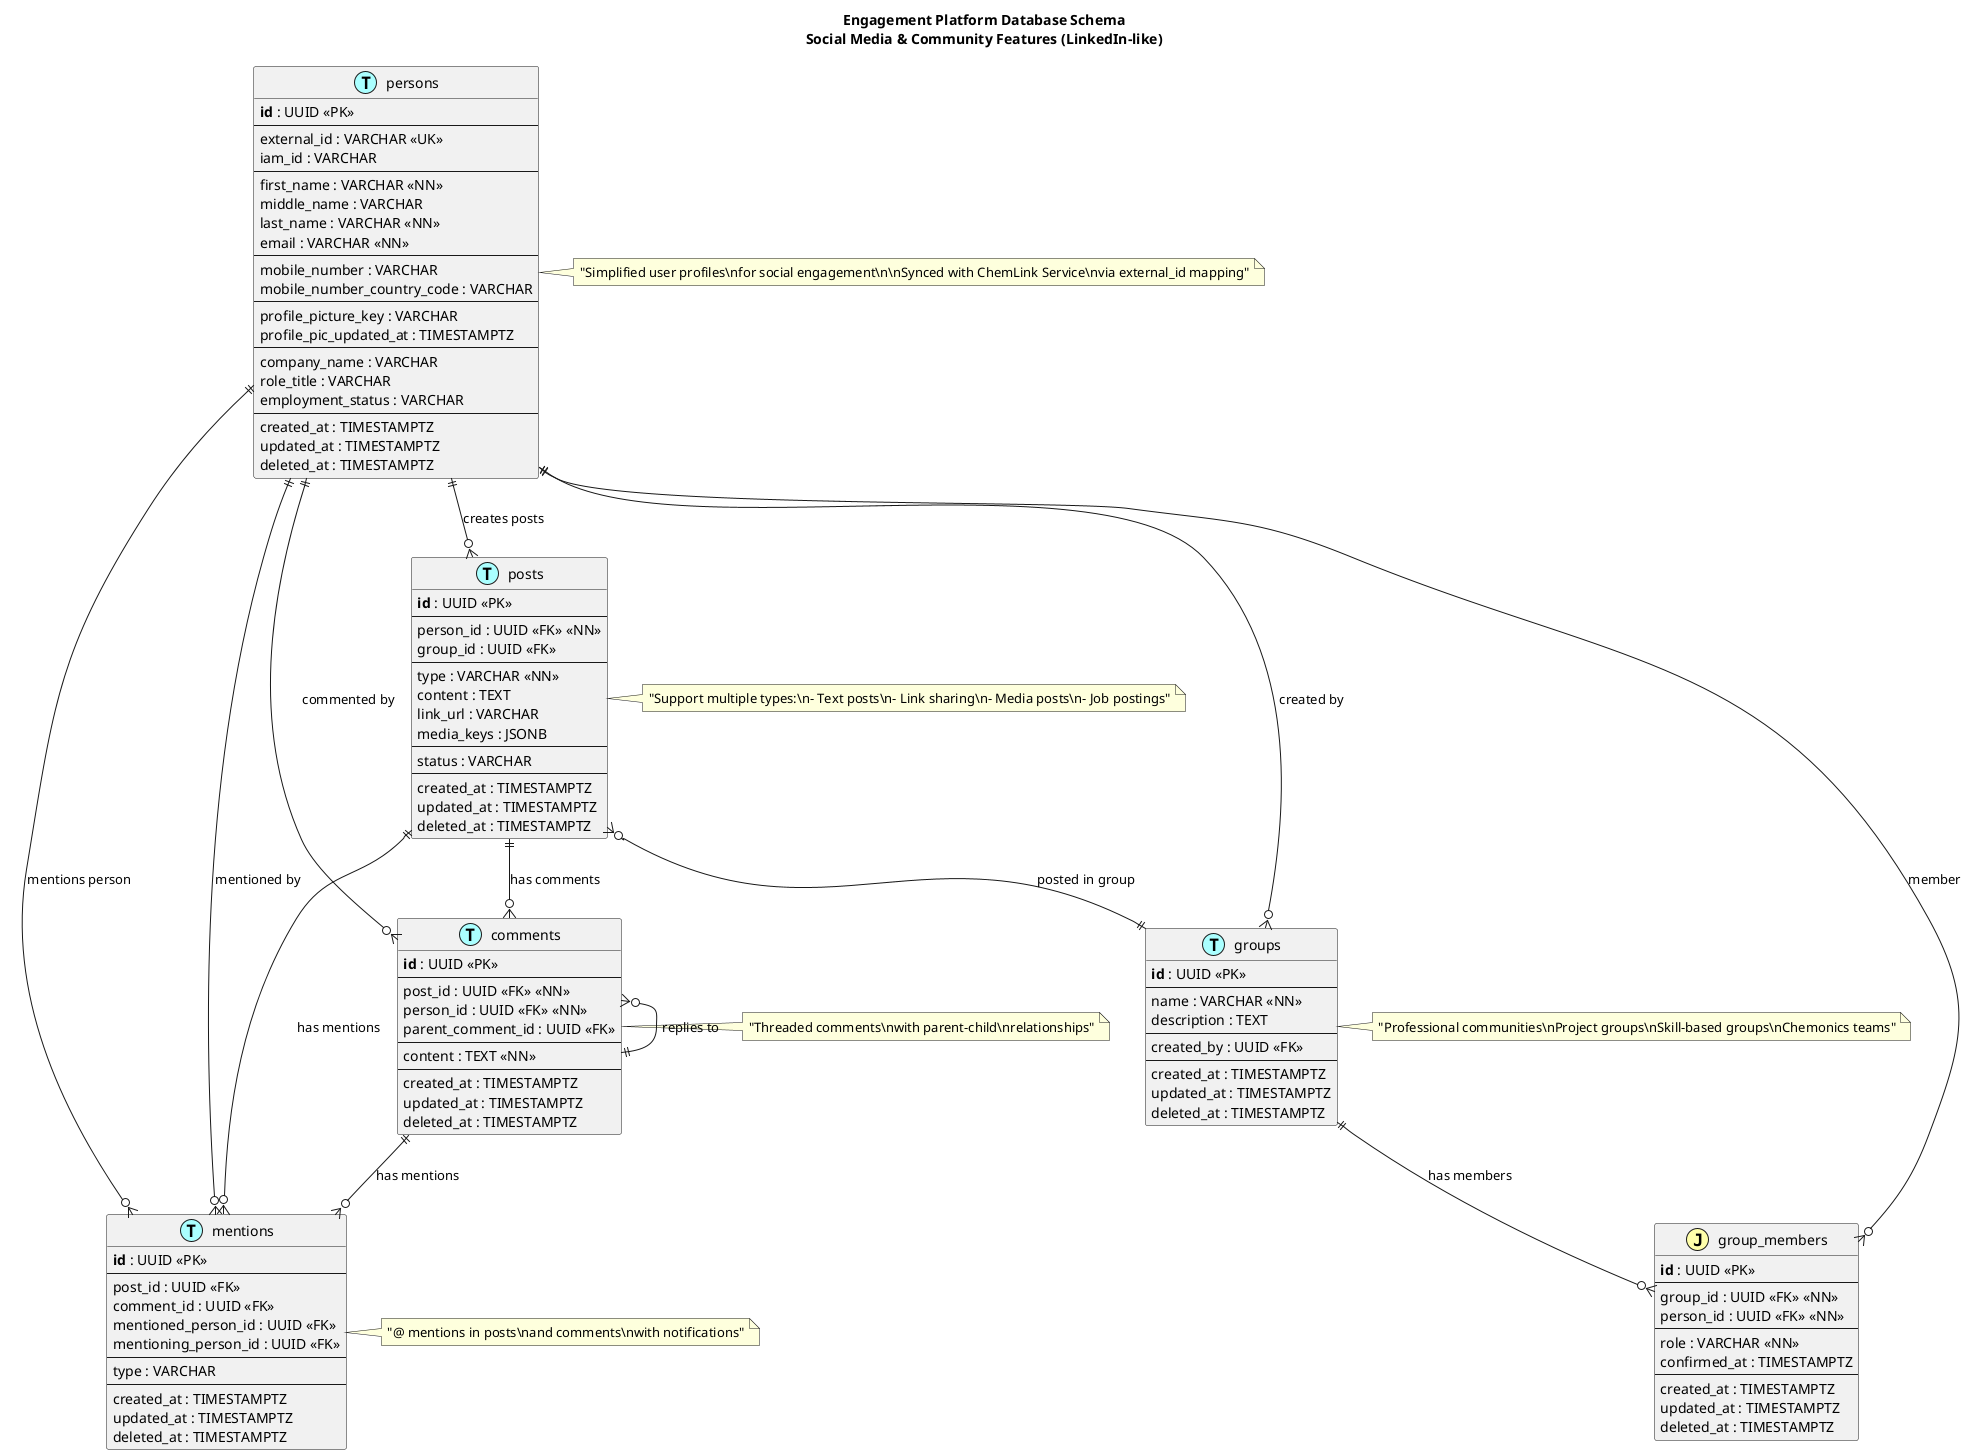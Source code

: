 @startuml Engagement Platform Database ERD
!define table(x) entity x << (T,#AAFFFF) >>
!define junction(x) entity x << (J,#FFFFAA) >>

title Engagement Platform Database Schema\nSocial Media & Community Features (LinkedIn-like)

' Core User Management
table(persons) {
  **id** : UUID <<PK>>
  --
  external_id : VARCHAR <<UK>>
  iam_id : VARCHAR
  --
  first_name : VARCHAR <<NN>>
  middle_name : VARCHAR
  last_name : VARCHAR <<NN>>
  email : VARCHAR <<NN>>
  --
  mobile_number : VARCHAR
  mobile_number_country_code : VARCHAR
  --
  profile_picture_key : VARCHAR
  profile_pic_updated_at : TIMESTAMPTZ
  --
  company_name : VARCHAR
  role_title : VARCHAR
  employment_status : VARCHAR
  --
  created_at : TIMESTAMPTZ
  updated_at : TIMESTAMPTZ
  deleted_at : TIMESTAMPTZ
}

' Social Groups/Communities
table(groups) {
  **id** : UUID <<PK>>
  --
  name : VARCHAR <<NN>>
  description : TEXT
  --
  created_by : UUID <<FK>>
  --
  created_at : TIMESTAMPTZ
  updated_at : TIMESTAMPTZ
  deleted_at : TIMESTAMPTZ
}

' Group Membership
junction(group_members) {
  **id** : UUID <<PK>>
  --
  group_id : UUID <<FK>> <<NN>>
  person_id : UUID <<FK>> <<NN>>
  --
  role : VARCHAR <<NN>>
  confirmed_at : TIMESTAMPTZ
  --
  created_at : TIMESTAMPTZ
  updated_at : TIMESTAMPTZ
  deleted_at : TIMESTAMPTZ
}

' Social Posts
table(posts) {
  **id** : UUID <<PK>>
  --
  person_id : UUID <<FK>> <<NN>>
  group_id : UUID <<FK>>
  --
  type : VARCHAR <<NN>>
  content : TEXT
  link_url : VARCHAR
  media_keys : JSONB
  --
  status : VARCHAR
  --
  created_at : TIMESTAMPTZ
  updated_at : TIMESTAMPTZ
  deleted_at : TIMESTAMPTZ
}

' Post Comments
table(comments) {
  **id** : UUID <<PK>>
  --
  post_id : UUID <<FK>> <<NN>>
  person_id : UUID <<FK>> <<NN>>
  parent_comment_id : UUID <<FK>>
  --
  content : TEXT <<NN>>
  --
  created_at : TIMESTAMPTZ
  updated_at : TIMESTAMPTZ
  deleted_at : TIMESTAMPTZ
}

' User Mentions in Posts/Comments
table(mentions) {
  **id** : UUID <<PK>>
  --
  post_id : UUID <<FK>>
  comment_id : UUID <<FK>>
  mentioned_person_id : UUID <<FK>>
  mentioning_person_id : UUID <<FK>>
  --
  type : VARCHAR
  --
  created_at : TIMESTAMPTZ
  updated_at : TIMESTAMPTZ
  deleted_at : TIMESTAMPTZ
}

' Core Relationships
groups ||--o{ group_members : "has members"
group_members }o--|| persons : "member"
groups }o--|| persons : "created by"

persons ||--o{ posts : "creates posts"
posts }o--|| groups : "posted in group"

posts ||--o{ comments : "has comments"
comments }o--|| persons : "commented by"
comments }o--|| comments : "replies to"

posts ||--o{ mentions : "has mentions"
comments ||--o{ mentions : "has mentions"
mentions }o--|| persons : "mentions person"
mentions }o--|| persons : "mentioned by"

note right of persons : "Simplified user profiles\\nfor social engagement\\n\\nSynced with ChemLink Service\\nvia external_id mapping"

note right of groups : "Professional communities\\nProject groups\\nSkill-based groups\\nChemonics teams"

note right of posts : "Support multiple types:\\n- Text posts\\n- Link sharing\\n- Media posts\\n- Job postings"

note right of comments : "Threaded comments\\nwith parent-child\\nrelationships"

note right of mentions : "@ mentions in posts\\nand comments\\nwith notifications"

@enduml